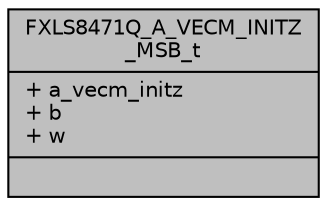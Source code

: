 digraph "FXLS8471Q_A_VECM_INITZ_MSB_t"
{
  edge [fontname="Helvetica",fontsize="10",labelfontname="Helvetica",labelfontsize="10"];
  node [fontname="Helvetica",fontsize="10",shape=record];
  Node1 [label="{FXLS8471Q_A_VECM_INITZ\l_MSB_t\n|+ a_vecm_initz\l+ b\l+ w\l|}",height=0.2,width=0.4,color="black", fillcolor="grey75", style="filled", fontcolor="black"];
}
